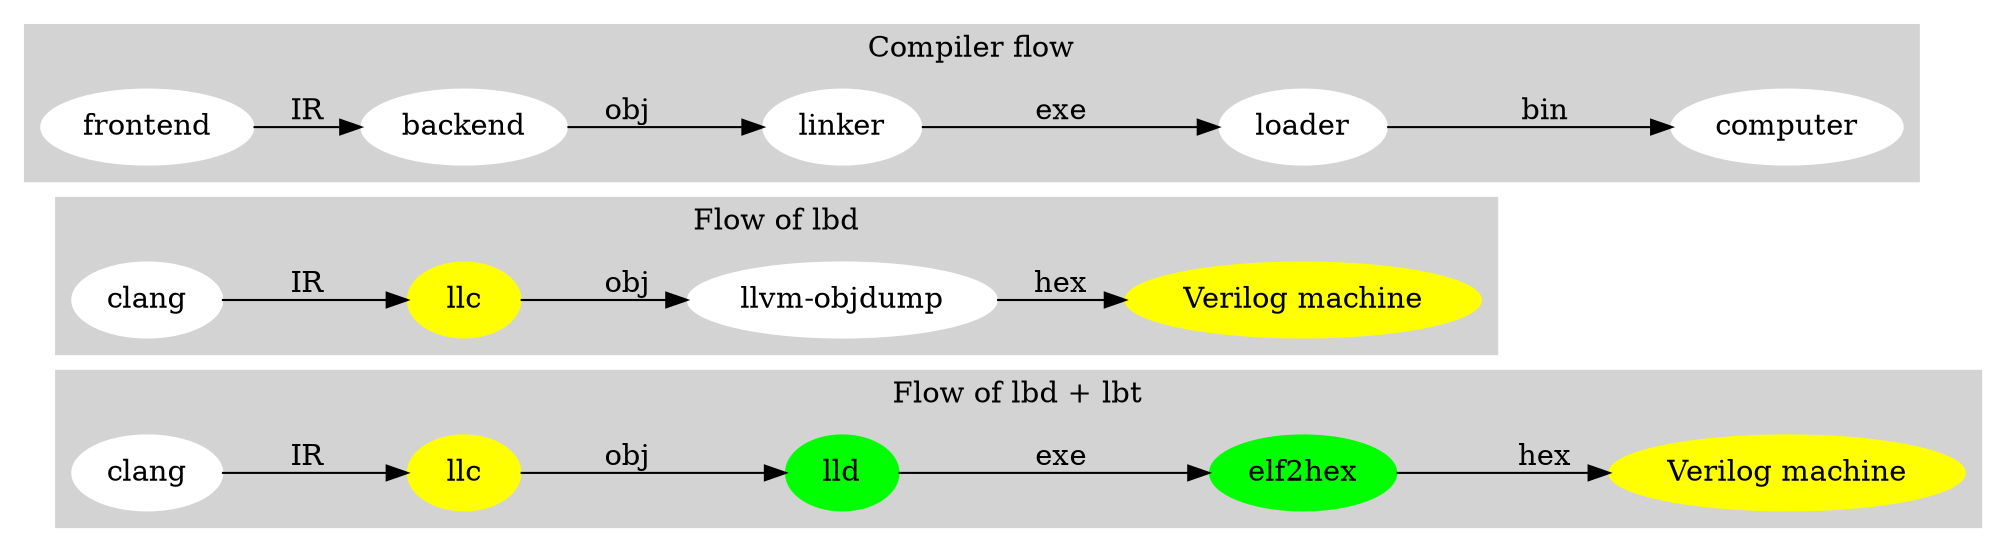 digraph G {

	rankdir=LR;
	subgraph cluster_2 {
		style=filled;
		color=lightgrey;
		label = "Flow of lbd + lbt";
		node [style=filled,color=white]; c2clang [label="clang"];
		node [style=filled,color=yellow]; c2llc [label="llc"];
		node [style=filled,color=yellow]; c2vm [label="Verilog machine"];
		node [style=filled,color=green]; lld, elf2hex;
	    c2clang -> c2llc [ label = "IR" ];
	    c2llc -> lld [ label = "obj" ];
	    lld -> elf2hex [ label = "exe" ];
	    elf2hex -> c2vm [ label = "hex" ];
	}
	subgraph cluster_1 {
		style=filled;
		color=lightgrey;
		label = "Flow of lbd";
		node [style=filled,color=white]; c1clang [label="clang"];
		node [style=filled,color=yellow]; c1llc [label="llc"];
		node [style=filled,color=white]; "llvm-objdump";
		node [style=filled,color=yellow]; c1vm [label="Verilog machine"];
	    c1clang -> c1llc [ label = "IR" ];
	    c1llc -> "llvm-objdump" [ label = "obj" ];
	    "llvm-objdump" -> c1vm [ label = "hex" ];
	}
	subgraph cluster_0 {
		style=filled;
		label = "Compiler flow";
		node [style=filled,color=white]; frontend, backend, linker, loader, computer;
	    frontend -> backend [ label = "IR" ];
	    backend -> linker [ label = "obj" ];
	    linker -> loader [ label = "exe" ];
	    loader -> computer [ label = "bin" ];
		color=lightgrey
	}

}